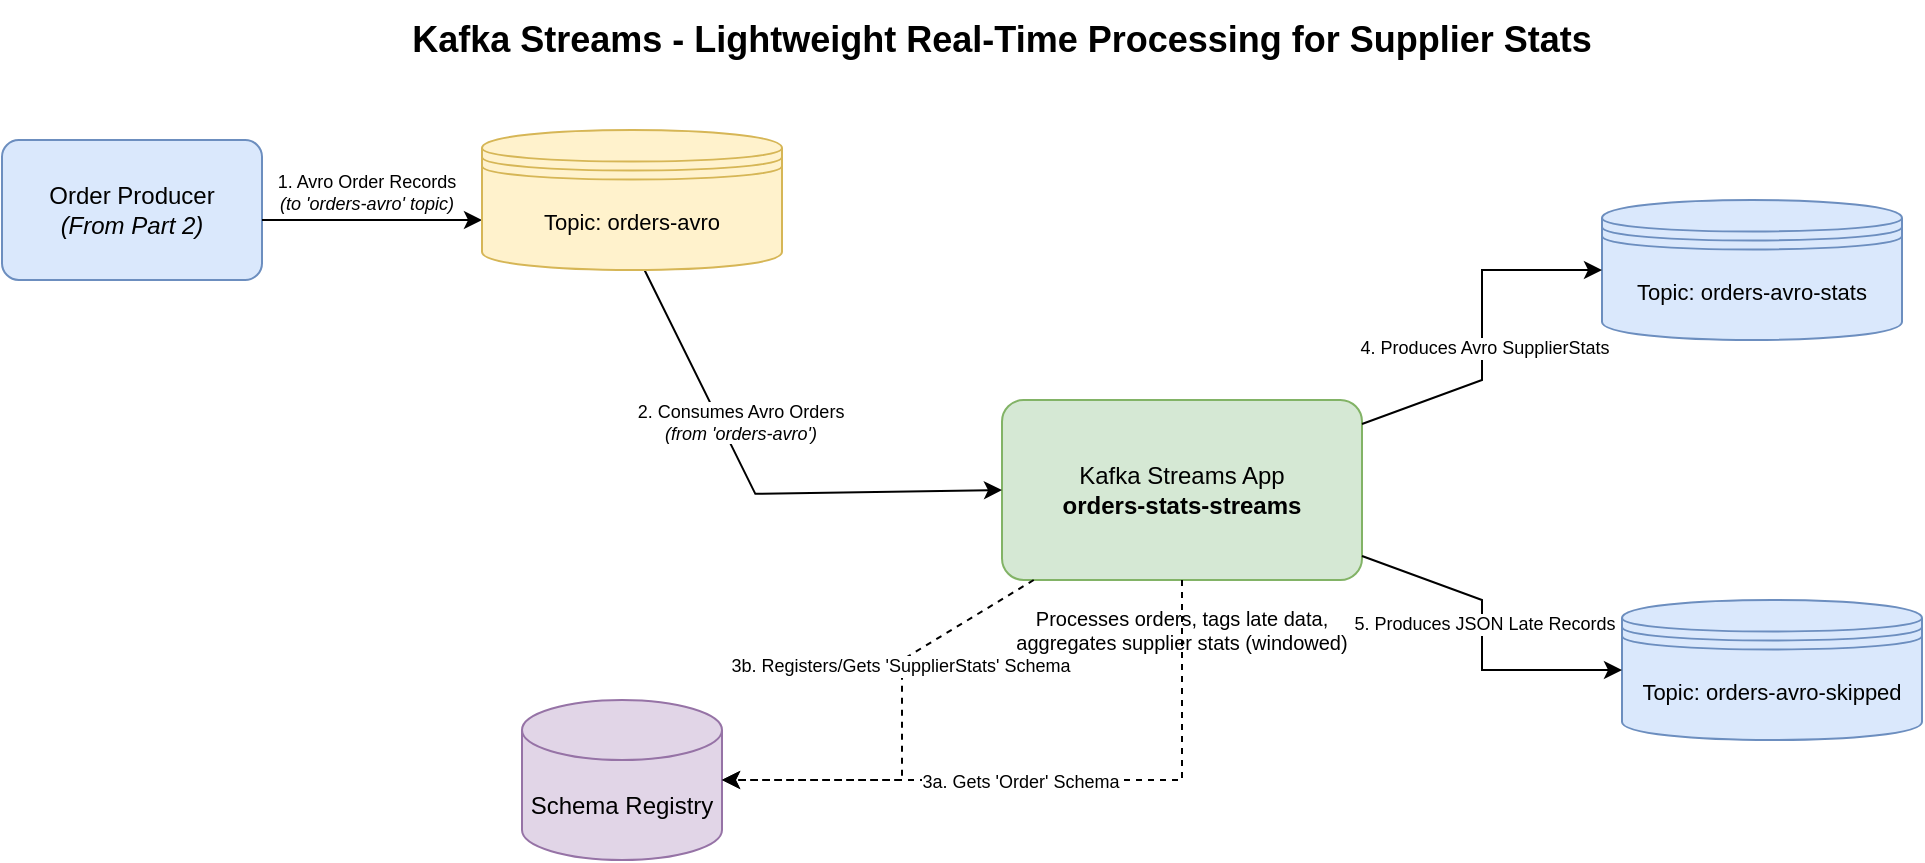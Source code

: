 <mxfile>
    <diagram id="diagram_simplified_1" name="Kafka Streams - Simplified">
        <mxGraphModel dx="1152" dy="749" grid="1" gridSize="10" guides="1" tooltips="1" connect="1" arrows="1" fold="1" page="1" pageScale="1" pageWidth="1169" pageHeight="827" background="#ffffff" math="0" shadow="0">
            <root>
                <mxCell id="0"/>
                <mxCell id="1" parent="0"/>
                <mxCell id="title" value="Kafka Streams - Lightweight Real-Time Processing for Supplier Stats" style="text;html=1;strokeColor=none;fillColor=none;align=center;verticalAlign=middle;whiteSpace=wrap;rounded=0;fontSize=18;fontStyle=1;" parent="1" vertex="1">
                    <mxGeometry x="200" y="50" width="700" height="40" as="geometry"/>
                </mxCell>
                <mxCell id="order-producer" value="Order Producer&lt;br&gt;&lt;i&gt;(From Part 2)&lt;/i&gt;" style="rounded=1;whiteSpace=wrap;html=1;fillColor=#dae8fc;strokeColor=#6c8ebf;arcSize=12;fontSize=12;" parent="1" vertex="1">
                    <mxGeometry x="50" y="120" width="130" height="70" as="geometry"/>
                </mxCell>
                <mxCell id="schema-registry" value="Schema Registry" style="shape=cylinder3;whiteSpace=wrap;html=1;boundedLbl=1;backgroundOutline=1;size=15;fillColor=#e1d5e7;strokeColor=#9673a6;fontSize=12;" parent="1" vertex="1">
                    <mxGeometry x="310" y="400" width="100" height="80" as="geometry"/>
                </mxCell>
                <mxCell id="streams-app" value="Kafka Streams App&lt;br&gt;&lt;b&gt;orders-stats-streams&lt;/b&gt;" style="rounded=1;whiteSpace=wrap;html=1;fillColor=#d5e8d4;strokeColor=#82b366;arcSize=12;fontSize=12;" parent="1" vertex="1">
                    <mxGeometry x="550" y="250" width="180" height="90" as="geometry"/>
                </mxCell>
                <mxCell id="topic-stats" value="Topic: orders-avro-stats" style="shape=datastore;whiteSpace=wrap;html=1;fillColor=#dae8fc;strokeColor=#6c8ebf;fontSize=11;" parent="1" vertex="1">
                    <mxGeometry x="850" y="150" width="150" height="70" as="geometry"/>
                </mxCell>
                <mxCell id="topic-skipped" value="Topic: orders-avro-skipped" style="shape=datastore;whiteSpace=wrap;html=1;fillColor=#dae8fc;strokeColor=#6c8ebf;fontSize=11;" parent="1" vertex="1">
                    <mxGeometry x="860" y="350" width="150" height="70" as="geometry"/>
                </mxCell>
                <mxCell id="edge-producer-to-kafka" style="endArrow=classic;html=1;rounded=0;strokeWidth=1;" parent="1" edge="1">
                    <mxGeometry width="50" height="50" relative="1" as="geometry">
                        <mxPoint x="180" y="160" as="sourcePoint"/>
                        <mxPoint x="290" y="160" as="targetPoint"/>
                    </mxGeometry>
                </mxCell>
                <mxCell id="label-producer-to-kafka" value="1. Avro Order Records&lt;br&gt;&lt;i&gt;(to &#39;orders-avro&#39; topic)&lt;/i&gt;" style="edgeLabel;html=1;align=center;verticalAlign=middle;resizable=0;points=[];fontSize=9;" parent="edge-producer-to-kafka" vertex="1" connectable="0">
                    <mxGeometry x="-0.1" y="1" relative="1" as="geometry">
                        <mxPoint x="2" y="-13" as="offset"/>
                    </mxGeometry>
                </mxCell>
                <mxCell id="edge-kafka-to-streams" style="endArrow=classic;html=1;rounded=0;strokeWidth=1;exitX=0.564;exitY=1.044;exitDx=0;exitDy=0;exitPerimeter=0;entryX=0;entryY=0.5;entryDx=0;entryDy=0;" parent="1" target="streams-app" edge="1">
                    <mxGeometry width="50" height="50" relative="1" as="geometry">
                        <mxPoint x="371.26" y="185.0" as="sourcePoint"/>
                        <mxPoint x="540.0" y="294.98" as="targetPoint"/>
                        <Array as="points">
                            <mxPoint x="426.66" y="296.92"/>
                        </Array>
                    </mxGeometry>
                </mxCell>
                <mxCell id="label-kafka-to-streams" value="2. Consumes Avro Orders&lt;br&gt;&lt;i&gt;(from &#39;orders-avro&#39;)&lt;/i&gt;" style="edgeLabel;html=1;align=center;verticalAlign=middle;resizable=0;points=[];fontSize=9;" parent="edge-kafka-to-streams" vertex="1" connectable="0">
                    <mxGeometry x="-0.1" y="-2" relative="1" as="geometry">
                        <mxPoint y="-25" as="offset"/>
                    </mxGeometry>
                </mxCell>
                <mxCell id="edge-streams-to-sr-get" style="endArrow=classic;html=1;rounded=0;dashed=1;strokeWidth=1;" parent="1" source="streams-app" target="schema-registry" edge="1">
                    <mxGeometry width="50" height="50" relative="1" as="geometry">
                        <mxPoint x="640" y="350" as="sourcePoint"/>
                        <mxPoint x="420" y="420" as="targetPoint"/>
                        <Array as="points">
                            <mxPoint x="640" y="440"/>
                        </Array>
                    </mxGeometry>
                </mxCell>
                <mxCell id="label-streams-to-sr-get" value="3a. Gets &#39;Order&#39; Schema" style="edgeLabel;html=1;align=center;verticalAlign=middle;resizable=0;points=[];fontSize=9;" parent="edge-streams-to-sr-get" vertex="1" connectable="0">
                    <mxGeometry x="0.1" y="1" relative="1" as="geometry"/>
                </mxCell>
                <mxCell id="edge-streams-to-sr-reg" style="endArrow=classic;html=1;rounded=0;dashed=1;strokeWidth=1;" parent="1" source="streams-app" target="schema-registry" edge="1">
                    <mxGeometry width="50" height="50" relative="1" as="geometry">
                        <mxPoint x="640" y="350" as="sourcePoint"/>
                        <mxPoint x="420" y="420" as="targetPoint"/>
                        <Array as="points">
                            <mxPoint x="500" y="380"/>
                            <mxPoint x="500" y="440"/>
                        </Array>
                    </mxGeometry>
                </mxCell>
                <mxCell id="label-streams-to-sr-reg" value="3b. Registers/Gets &#39;SupplierStats&#39; Schema" style="edgeLabel;html=1;align=center;verticalAlign=middle;resizable=0;points=[];fontSize=9;" parent="edge-streams-to-sr-reg" vertex="1" connectable="0">
                    <mxGeometry x="-0.3" y="-1" relative="1" as="geometry"/>
                </mxCell>
                <mxCell id="edge-streams-to-topic-stats" style="endArrow=classic;html=1;rounded=0;strokeWidth=1;" parent="1" source="streams-app" target="topic-stats" edge="1">
                    <mxGeometry width="50" height="50" relative="1" as="geometry">
                        <mxPoint x="740" y="295" as="sourcePoint"/>
                        <mxPoint x="840" y="185" as="targetPoint"/>
                        <Array as="points">
                            <mxPoint x="790" y="240"/>
                            <mxPoint x="790" y="185"/>
                        </Array>
                    </mxGeometry>
                </mxCell>
                <mxCell id="label-streams-to-topic-stats" value="4. Produces Avro SupplierStats" style="edgeLabel;html=1;align=center;verticalAlign=middle;resizable=0;points=[];fontSize=9;" parent="edge-streams-to-topic-stats" vertex="1" connectable="0">
                    <mxGeometry x="-0.1" y="-1" relative="1" as="geometry"/>
                </mxCell>
                <mxCell id="edge-streams-to-topic-skipped" style="endArrow=classic;html=1;rounded=0;strokeWidth=1;" parent="1" source="streams-app" target="topic-skipped" edge="1">
                    <mxGeometry width="50" height="50" relative="1" as="geometry">
                        <mxPoint x="740" y="315" as="sourcePoint"/>
                        <mxPoint x="840" y="385" as="targetPoint"/>
                        <Array as="points">
                            <mxPoint x="790" y="350"/>
                            <mxPoint x="790" y="385"/>
                        </Array>
                    </mxGeometry>
                </mxCell>
                <mxCell id="label-streams-to-topic-skipped" value="5. Produces JSON Late Records" style="edgeLabel;html=1;align=center;verticalAlign=middle;resizable=0;points=[];fontSize=9;" parent="edge-streams-to-topic-skipped" vertex="1" connectable="0">
                    <mxGeometry x="-0.1" y="1" relative="1" as="geometry"/>
                </mxCell>
                <mxCell id="streams-app-desc" value="Processes orders, tags late data,&lt;br&gt;aggregates supplier stats (windowed)" style="text;html=1;strokeColor=none;fillColor=none;align=center;verticalAlign=middle;whiteSpace=wrap;rounded=0;fontSize=10;" parent="1" vertex="1">
                    <mxGeometry x="540" y="345" width="200" height="40" as="geometry"/>
                </mxCell>
                <mxCell id="3" value="Topic: orders-avro" style="shape=datastore;whiteSpace=wrap;html=1;fillColor=#fff2cc;strokeColor=#d6b656;fontSize=11;" vertex="1" parent="1">
                    <mxGeometry x="290" y="115" width="150" height="70" as="geometry"/>
                </mxCell>
            </root>
        </mxGraphModel>
    </diagram>
</mxfile>